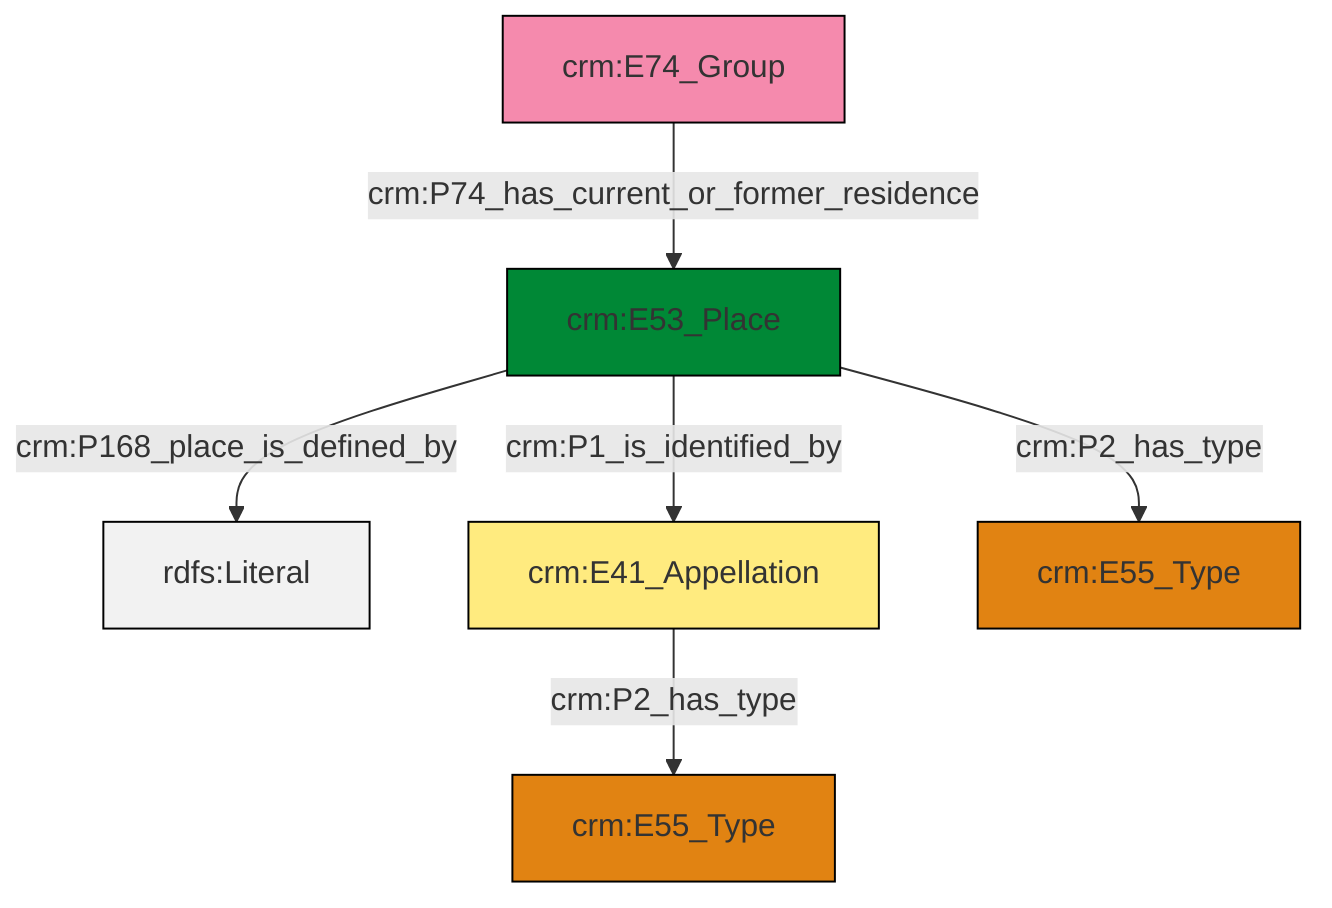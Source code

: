 graph TD
classDef Literal fill:#f2f2f2,stroke:#000000;
classDef CRM_Entity fill:#FFFFFF,stroke:#000000;
classDef Temporal_Entity fill:#00C9E6, stroke:#000000;
classDef Type fill:#E18312, stroke:#000000;
classDef Time-Span fill:#2C9C91, stroke:#000000;
classDef Appellation fill:#FFEB7F, stroke:#000000;
classDef Place fill:#008836, stroke:#000000;
classDef Persistent_Item fill:#B266B2, stroke:#000000;
classDef Conceptual_Object fill:#FFD700, stroke:#000000;
classDef Physical_Thing fill:#D2B48C, stroke:#000000;
classDef Actor fill:#f58aad, stroke:#000000;
classDef PC_Classes fill:#4ce600, stroke:#000000;
classDef Multi fill:#cccccc,stroke:#000000;

0["crm:E53_Place"]:::Place -->|crm:P168_place_is_defined_by| 2[rdfs:Literal]:::Literal
5["crm:E41_Appellation"]:::Appellation -->|crm:P2_has_type| 6["crm:E55_Type"]:::Type
0["crm:E53_Place"]:::Place -->|crm:P1_is_identified_by| 5["crm:E41_Appellation"]:::Appellation
0["crm:E53_Place"]:::Place -->|crm:P2_has_type| 8["crm:E55_Type"]:::Type
3["crm:E74_Group"]:::Actor -->|crm:P74_has_current_or_former_residence| 0["crm:E53_Place"]:::Place